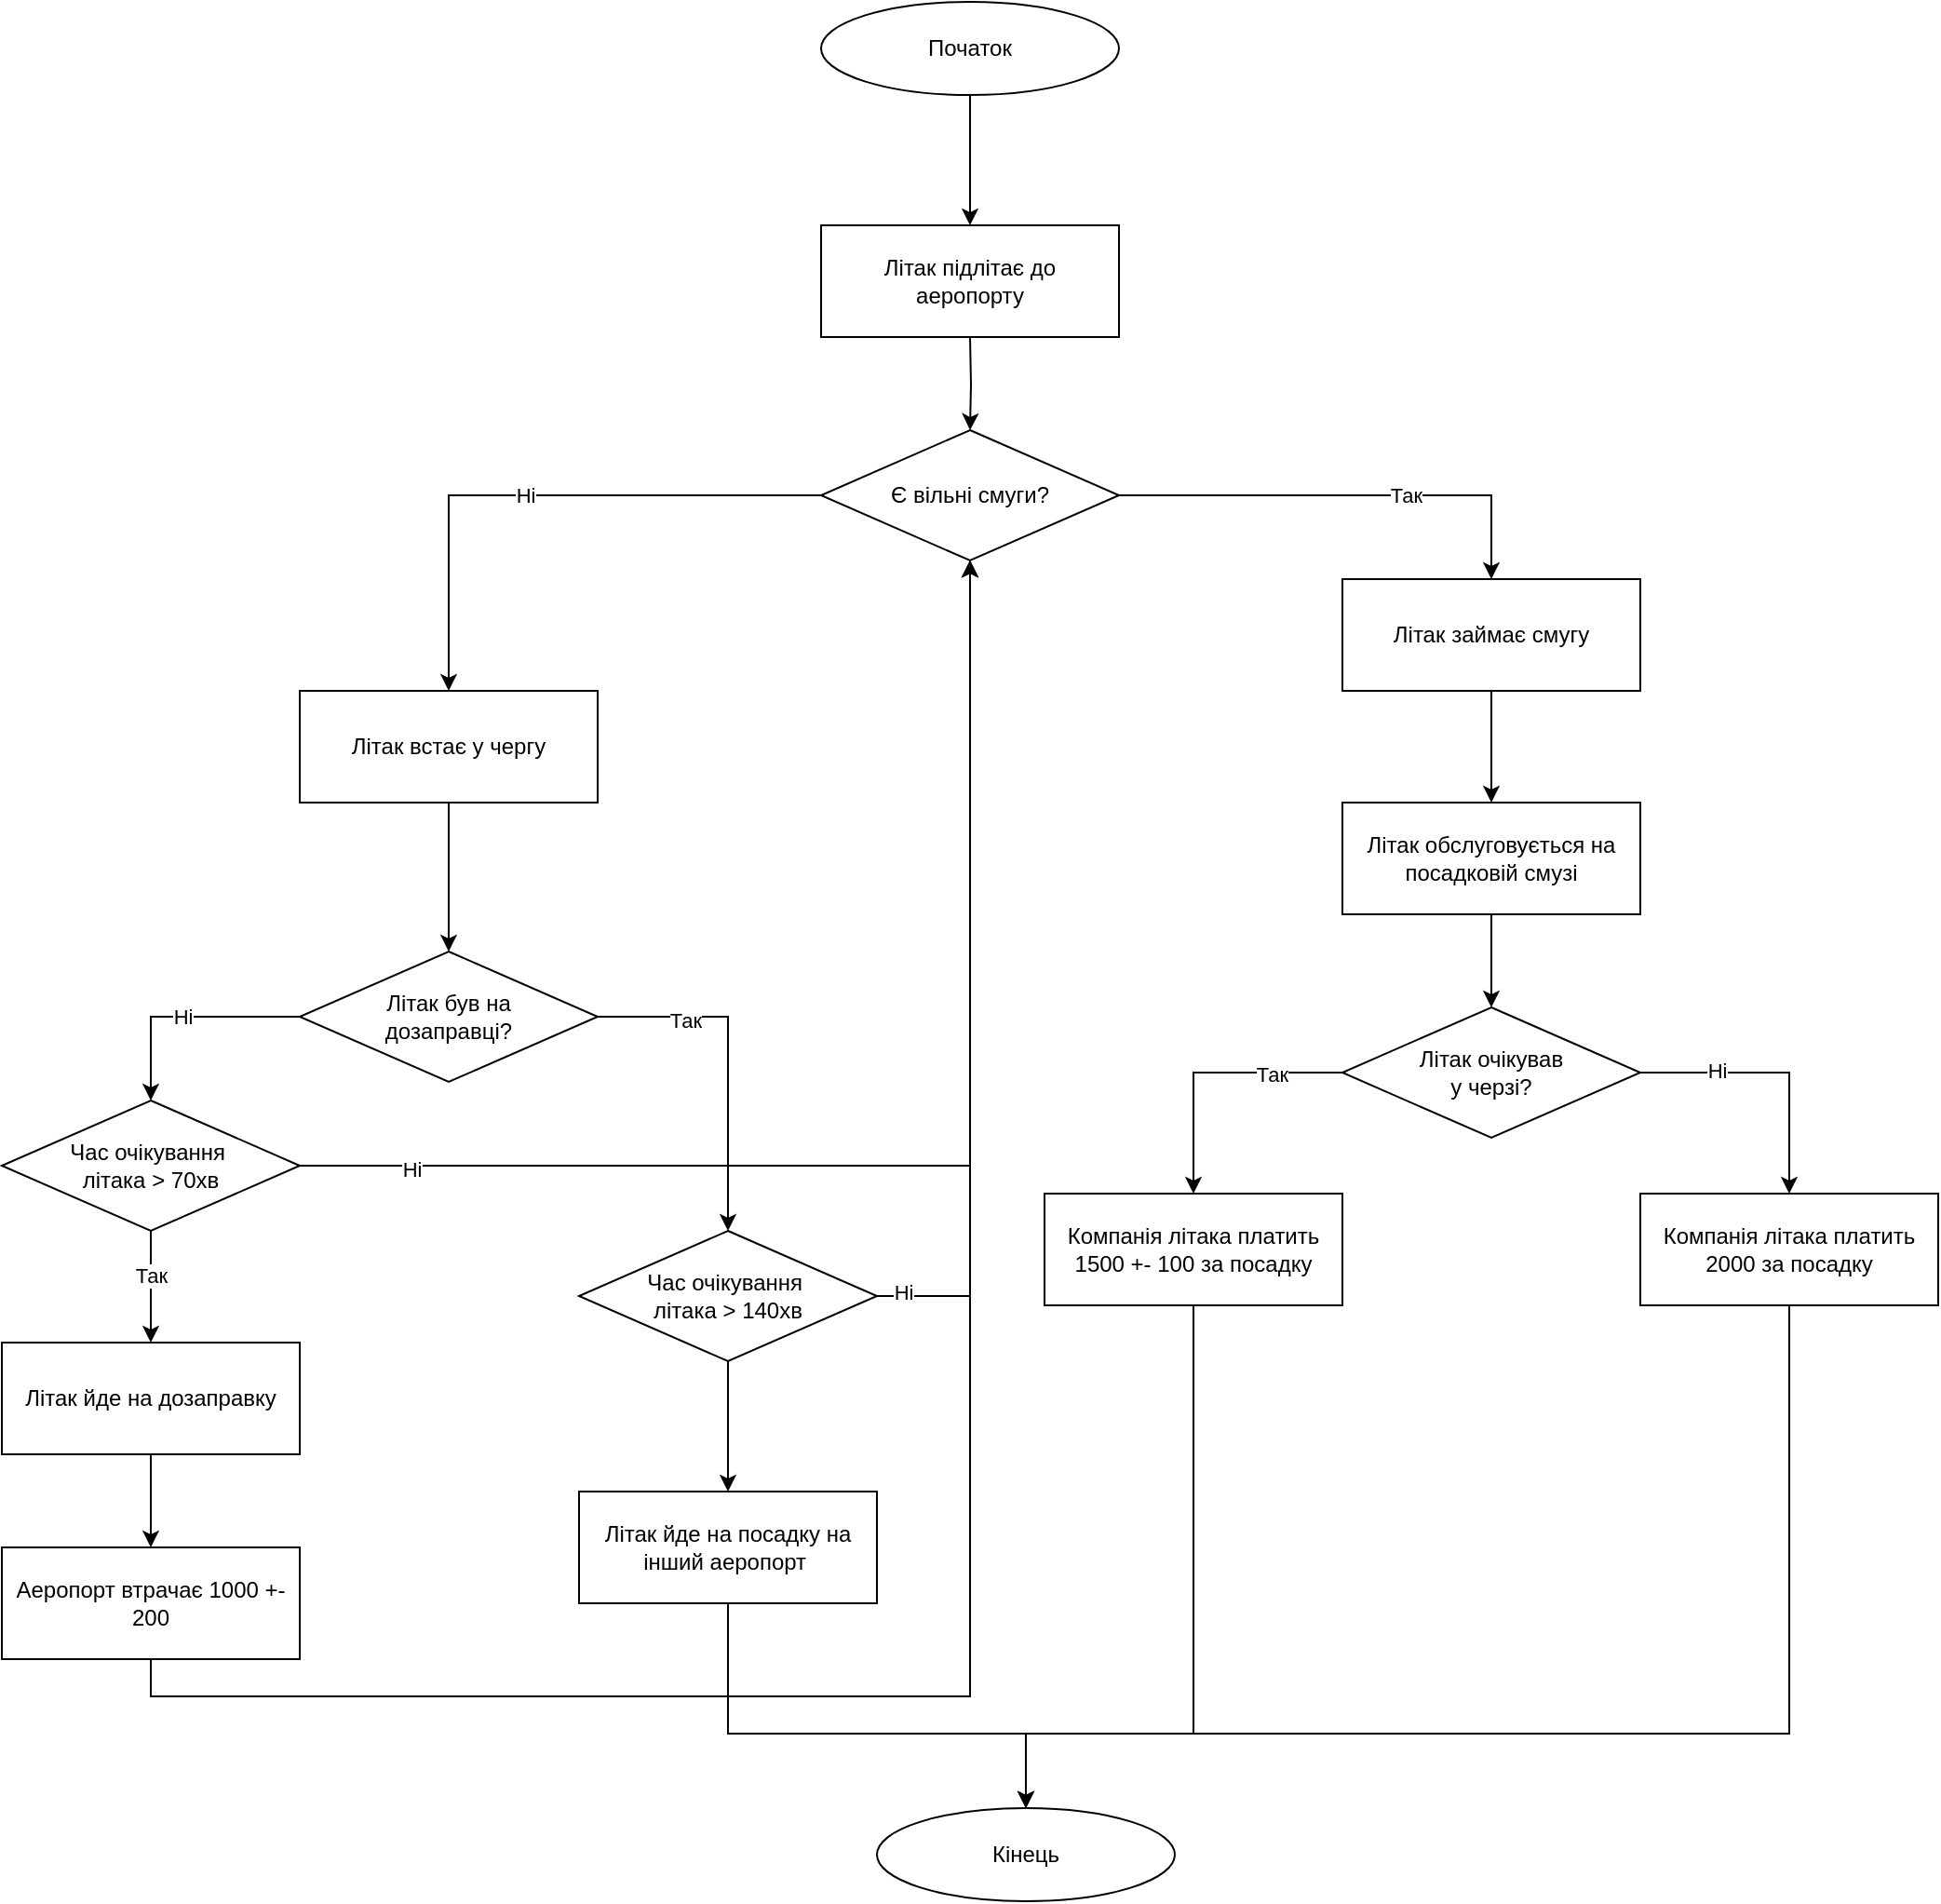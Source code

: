 <mxfile version="24.7.17">
  <diagram name="Страница — 1" id="E65EOJoz5677E7be3JpQ">
    <mxGraphModel dx="2336" dy="796" grid="1" gridSize="10" guides="1" tooltips="1" connect="1" arrows="1" fold="1" page="1" pageScale="1" pageWidth="827" pageHeight="1169" math="0" shadow="0">
      <root>
        <mxCell id="0" />
        <mxCell id="1" parent="0" />
        <mxCell id="QdlKe-RexnLaaCbiWvur-1" value="" style="rounded=0;whiteSpace=wrap;html=1;" vertex="1" parent="1">
          <mxGeometry x="280" y="230" width="160" height="60" as="geometry" />
        </mxCell>
        <mxCell id="QdlKe-RexnLaaCbiWvur-7" style="edgeStyle=orthogonalEdgeStyle;rounded=0;orthogonalLoop=1;jettySize=auto;html=1;entryX=0.5;entryY=0;entryDx=0;entryDy=0;" edge="1" parent="1" target="QdlKe-RexnLaaCbiWvur-6">
          <mxGeometry relative="1" as="geometry">
            <mxPoint x="360" y="290" as="sourcePoint" />
          </mxGeometry>
        </mxCell>
        <mxCell id="QdlKe-RexnLaaCbiWvur-2" value="Літак підлітає до аеропорту" style="text;html=1;align=center;verticalAlign=middle;whiteSpace=wrap;rounded=0;" vertex="1" parent="1">
          <mxGeometry x="290" y="245" width="140" height="30" as="geometry" />
        </mxCell>
        <mxCell id="QdlKe-RexnLaaCbiWvur-4" style="edgeStyle=orthogonalEdgeStyle;rounded=0;orthogonalLoop=1;jettySize=auto;html=1;entryX=0.5;entryY=0;entryDx=0;entryDy=0;" edge="1" parent="1" source="QdlKe-RexnLaaCbiWvur-3" target="QdlKe-RexnLaaCbiWvur-1">
          <mxGeometry relative="1" as="geometry" />
        </mxCell>
        <mxCell id="QdlKe-RexnLaaCbiWvur-3" value="Початок" style="ellipse;whiteSpace=wrap;html=1;" vertex="1" parent="1">
          <mxGeometry x="280" y="110" width="160" height="50" as="geometry" />
        </mxCell>
        <mxCell id="QdlKe-RexnLaaCbiWvur-9" style="edgeStyle=orthogonalEdgeStyle;rounded=0;orthogonalLoop=1;jettySize=auto;html=1;entryX=0.5;entryY=0;entryDx=0;entryDy=0;" edge="1" parent="1" source="QdlKe-RexnLaaCbiWvur-6" target="QdlKe-RexnLaaCbiWvur-11">
          <mxGeometry relative="1" as="geometry">
            <mxPoint x="160" y="460" as="targetPoint" />
          </mxGeometry>
        </mxCell>
        <mxCell id="QdlKe-RexnLaaCbiWvur-72" value="Так" style="edgeLabel;html=1;align=center;verticalAlign=middle;resizable=0;points=[];" vertex="1" connectable="0" parent="QdlKe-RexnLaaCbiWvur-9">
          <mxGeometry x="0.257" relative="1" as="geometry">
            <mxPoint as="offset" />
          </mxGeometry>
        </mxCell>
        <mxCell id="QdlKe-RexnLaaCbiWvur-16" style="edgeStyle=orthogonalEdgeStyle;rounded=0;orthogonalLoop=1;jettySize=auto;html=1;entryX=0.5;entryY=0;entryDx=0;entryDy=0;" edge="1" parent="1" source="QdlKe-RexnLaaCbiWvur-6" target="QdlKe-RexnLaaCbiWvur-18">
          <mxGeometry relative="1" as="geometry">
            <mxPoint x="160" y="480" as="targetPoint" />
          </mxGeometry>
        </mxCell>
        <mxCell id="QdlKe-RexnLaaCbiWvur-73" value="Ні" style="edgeLabel;html=1;align=center;verticalAlign=middle;resizable=0;points=[];" vertex="1" connectable="0" parent="QdlKe-RexnLaaCbiWvur-16">
          <mxGeometry x="0.043" relative="1" as="geometry">
            <mxPoint as="offset" />
          </mxGeometry>
        </mxCell>
        <mxCell id="QdlKe-RexnLaaCbiWvur-6" value="Є вільні смуги?" style="rhombus;whiteSpace=wrap;html=1;" vertex="1" parent="1">
          <mxGeometry x="280" y="340" width="160" height="70" as="geometry" />
        </mxCell>
        <mxCell id="QdlKe-RexnLaaCbiWvur-14" style="edgeStyle=orthogonalEdgeStyle;rounded=0;orthogonalLoop=1;jettySize=auto;html=1;entryX=0.5;entryY=0;entryDx=0;entryDy=0;" edge="1" parent="1" source="QdlKe-RexnLaaCbiWvur-11" target="QdlKe-RexnLaaCbiWvur-13">
          <mxGeometry relative="1" as="geometry" />
        </mxCell>
        <mxCell id="QdlKe-RexnLaaCbiWvur-11" value="Літак займає смугу" style="rounded=0;whiteSpace=wrap;html=1;" vertex="1" parent="1">
          <mxGeometry x="560" y="420" width="160" height="60" as="geometry" />
        </mxCell>
        <mxCell id="QdlKe-RexnLaaCbiWvur-15" style="edgeStyle=orthogonalEdgeStyle;rounded=0;orthogonalLoop=1;jettySize=auto;html=1;entryX=0.5;entryY=0;entryDx=0;entryDy=0;" edge="1" parent="1" source="QdlKe-RexnLaaCbiWvur-13" target="QdlKe-RexnLaaCbiWvur-29">
          <mxGeometry relative="1" as="geometry">
            <mxPoint x="640" y="660.0" as="targetPoint" />
          </mxGeometry>
        </mxCell>
        <mxCell id="QdlKe-RexnLaaCbiWvur-13" value="Літак обслуговується на посадковій смузі" style="rounded=0;whiteSpace=wrap;html=1;" vertex="1" parent="1">
          <mxGeometry x="560" y="540" width="160" height="60" as="geometry" />
        </mxCell>
        <mxCell id="QdlKe-RexnLaaCbiWvur-22" style="edgeStyle=orthogonalEdgeStyle;rounded=0;orthogonalLoop=1;jettySize=auto;html=1;entryX=0.5;entryY=0;entryDx=0;entryDy=0;" edge="1" parent="1" source="QdlKe-RexnLaaCbiWvur-18" target="QdlKe-RexnLaaCbiWvur-43">
          <mxGeometry relative="1" as="geometry">
            <mxPoint x="80" y="620" as="targetPoint" />
          </mxGeometry>
        </mxCell>
        <mxCell id="QdlKe-RexnLaaCbiWvur-18" value="Літак встає у чергу" style="rounded=0;whiteSpace=wrap;html=1;" vertex="1" parent="1">
          <mxGeometry y="480" width="160" height="60" as="geometry" />
        </mxCell>
        <mxCell id="QdlKe-RexnLaaCbiWvur-25" style="edgeStyle=orthogonalEdgeStyle;rounded=0;orthogonalLoop=1;jettySize=auto;html=1;entryX=0.5;entryY=0;entryDx=0;entryDy=0;" edge="1" parent="1" source="QdlKe-RexnLaaCbiWvur-23" target="QdlKe-RexnLaaCbiWvur-27">
          <mxGeometry relative="1" as="geometry">
            <mxPoint x="-80" y="830" as="targetPoint" />
          </mxGeometry>
        </mxCell>
        <mxCell id="QdlKe-RexnLaaCbiWvur-66" value="Так" style="edgeLabel;html=1;align=center;verticalAlign=middle;resizable=0;points=[];" vertex="1" connectable="0" parent="QdlKe-RexnLaaCbiWvur-25">
          <mxGeometry x="-0.194" relative="1" as="geometry">
            <mxPoint as="offset" />
          </mxGeometry>
        </mxCell>
        <mxCell id="QdlKe-RexnLaaCbiWvur-62" style="edgeStyle=orthogonalEdgeStyle;rounded=0;orthogonalLoop=1;jettySize=auto;html=1;entryX=0.5;entryY=1;entryDx=0;entryDy=0;" edge="1" parent="1" source="QdlKe-RexnLaaCbiWvur-23" target="QdlKe-RexnLaaCbiWvur-6">
          <mxGeometry relative="1" as="geometry" />
        </mxCell>
        <mxCell id="QdlKe-RexnLaaCbiWvur-63" value="Ні" style="edgeLabel;html=1;align=center;verticalAlign=middle;resizable=0;points=[];" vertex="1" connectable="0" parent="QdlKe-RexnLaaCbiWvur-62">
          <mxGeometry x="-0.826" y="-2" relative="1" as="geometry">
            <mxPoint as="offset" />
          </mxGeometry>
        </mxCell>
        <mxCell id="QdlKe-RexnLaaCbiWvur-23" value="Час очікування&amp;nbsp;&lt;div&gt;літака &amp;gt; 70хв&lt;/div&gt;" style="rhombus;whiteSpace=wrap;html=1;" vertex="1" parent="1">
          <mxGeometry x="-160" y="700" width="160" height="70" as="geometry" />
        </mxCell>
        <mxCell id="QdlKe-RexnLaaCbiWvur-41" style="edgeStyle=orthogonalEdgeStyle;rounded=0;orthogonalLoop=1;jettySize=auto;html=1;entryX=0.5;entryY=0;entryDx=0;entryDy=0;" edge="1" parent="1" source="QdlKe-RexnLaaCbiWvur-27" target="QdlKe-RexnLaaCbiWvur-28">
          <mxGeometry relative="1" as="geometry" />
        </mxCell>
        <mxCell id="QdlKe-RexnLaaCbiWvur-27" value="Літак йде на дозаправку" style="rounded=0;whiteSpace=wrap;html=1;" vertex="1" parent="1">
          <mxGeometry x="-160" y="830" width="160" height="60" as="geometry" />
        </mxCell>
        <mxCell id="QdlKe-RexnLaaCbiWvur-28" value="Аеропорт втрачає 1000 +- 200" style="rounded=0;whiteSpace=wrap;html=1;" vertex="1" parent="1">
          <mxGeometry x="-160" y="940" width="160" height="60" as="geometry" />
        </mxCell>
        <mxCell id="QdlKe-RexnLaaCbiWvur-36" style="edgeStyle=orthogonalEdgeStyle;rounded=0;orthogonalLoop=1;jettySize=auto;html=1;entryX=0.5;entryY=0;entryDx=0;entryDy=0;" edge="1" parent="1" source="QdlKe-RexnLaaCbiWvur-29" target="QdlKe-RexnLaaCbiWvur-35">
          <mxGeometry relative="1" as="geometry">
            <Array as="points">
              <mxPoint x="800" y="685" />
            </Array>
          </mxGeometry>
        </mxCell>
        <mxCell id="QdlKe-RexnLaaCbiWvur-71" value="Ні" style="edgeLabel;html=1;align=center;verticalAlign=middle;resizable=0;points=[];" vertex="1" connectable="0" parent="QdlKe-RexnLaaCbiWvur-36">
          <mxGeometry x="-0.434" y="1" relative="1" as="geometry">
            <mxPoint as="offset" />
          </mxGeometry>
        </mxCell>
        <mxCell id="QdlKe-RexnLaaCbiWvur-38" style="edgeStyle=orthogonalEdgeStyle;rounded=0;orthogonalLoop=1;jettySize=auto;html=1;entryX=0.5;entryY=0;entryDx=0;entryDy=0;" edge="1" parent="1" source="QdlKe-RexnLaaCbiWvur-29" target="QdlKe-RexnLaaCbiWvur-34">
          <mxGeometry relative="1" as="geometry">
            <Array as="points">
              <mxPoint x="480" y="685" />
            </Array>
          </mxGeometry>
        </mxCell>
        <mxCell id="QdlKe-RexnLaaCbiWvur-70" value="Так" style="edgeLabel;html=1;align=center;verticalAlign=middle;resizable=0;points=[];" vertex="1" connectable="0" parent="QdlKe-RexnLaaCbiWvur-38">
          <mxGeometry x="-0.476" y="1" relative="1" as="geometry">
            <mxPoint as="offset" />
          </mxGeometry>
        </mxCell>
        <mxCell id="QdlKe-RexnLaaCbiWvur-29" value="Літак очікував&lt;br&gt;у черзі?" style="rhombus;whiteSpace=wrap;html=1;" vertex="1" parent="1">
          <mxGeometry x="560" y="650" width="160" height="70" as="geometry" />
        </mxCell>
        <mxCell id="QdlKe-RexnLaaCbiWvur-48" style="edgeStyle=orthogonalEdgeStyle;rounded=0;orthogonalLoop=1;jettySize=auto;html=1;entryX=0.5;entryY=0;entryDx=0;entryDy=0;" edge="1" parent="1" source="QdlKe-RexnLaaCbiWvur-34" target="QdlKe-RexnLaaCbiWvur-40">
          <mxGeometry relative="1" as="geometry">
            <Array as="points">
              <mxPoint x="480" y="1040" />
              <mxPoint x="390" y="1040" />
            </Array>
          </mxGeometry>
        </mxCell>
        <mxCell id="QdlKe-RexnLaaCbiWvur-34" value="Компанія літака платить 1500 +- 100 за посадку" style="rounded=0;whiteSpace=wrap;html=1;" vertex="1" parent="1">
          <mxGeometry x="400" y="750" width="160" height="60" as="geometry" />
        </mxCell>
        <mxCell id="QdlKe-RexnLaaCbiWvur-49" style="edgeStyle=orthogonalEdgeStyle;rounded=0;orthogonalLoop=1;jettySize=auto;html=1;entryX=0.5;entryY=0;entryDx=0;entryDy=0;" edge="1" parent="1" source="QdlKe-RexnLaaCbiWvur-35" target="QdlKe-RexnLaaCbiWvur-40">
          <mxGeometry relative="1" as="geometry">
            <Array as="points">
              <mxPoint x="800" y="1040" />
              <mxPoint x="390" y="1040" />
            </Array>
          </mxGeometry>
        </mxCell>
        <mxCell id="QdlKe-RexnLaaCbiWvur-35" value="Компанія літака платить 2000 за посадку" style="rounded=0;whiteSpace=wrap;html=1;" vertex="1" parent="1">
          <mxGeometry x="720" y="750" width="160" height="60" as="geometry" />
        </mxCell>
        <mxCell id="QdlKe-RexnLaaCbiWvur-40" value="Кінець" style="ellipse;whiteSpace=wrap;html=1;" vertex="1" parent="1">
          <mxGeometry x="310" y="1080" width="160" height="50" as="geometry" />
        </mxCell>
        <mxCell id="QdlKe-RexnLaaCbiWvur-44" style="edgeStyle=orthogonalEdgeStyle;rounded=0;orthogonalLoop=1;jettySize=auto;html=1;entryX=0.5;entryY=0;entryDx=0;entryDy=0;" edge="1" parent="1" source="QdlKe-RexnLaaCbiWvur-43" target="QdlKe-RexnLaaCbiWvur-23">
          <mxGeometry relative="1" as="geometry">
            <Array as="points">
              <mxPoint x="-80" y="655" />
            </Array>
          </mxGeometry>
        </mxCell>
        <mxCell id="QdlKe-RexnLaaCbiWvur-64" value="Ні" style="edgeLabel;html=1;align=center;verticalAlign=middle;resizable=0;points=[];" vertex="1" connectable="0" parent="QdlKe-RexnLaaCbiWvur-44">
          <mxGeometry x="0.005" relative="1" as="geometry">
            <mxPoint as="offset" />
          </mxGeometry>
        </mxCell>
        <mxCell id="QdlKe-RexnLaaCbiWvur-54" style="edgeStyle=orthogonalEdgeStyle;rounded=0;orthogonalLoop=1;jettySize=auto;html=1;entryX=0.5;entryY=0;entryDx=0;entryDy=0;" edge="1" parent="1" source="QdlKe-RexnLaaCbiWvur-43" target="QdlKe-RexnLaaCbiWvur-56">
          <mxGeometry relative="1" as="geometry">
            <mxPoint x="230" y="720.0" as="targetPoint" />
            <Array as="points">
              <mxPoint x="230" y="655" />
            </Array>
          </mxGeometry>
        </mxCell>
        <mxCell id="QdlKe-RexnLaaCbiWvur-65" value="Так" style="edgeLabel;html=1;align=center;verticalAlign=middle;resizable=0;points=[];" vertex="1" connectable="0" parent="QdlKe-RexnLaaCbiWvur-54">
          <mxGeometry x="-0.499" y="-2" relative="1" as="geometry">
            <mxPoint as="offset" />
          </mxGeometry>
        </mxCell>
        <mxCell id="QdlKe-RexnLaaCbiWvur-43" value="Літак був на &lt;br&gt;дозаправці?" style="rhombus;whiteSpace=wrap;html=1;" vertex="1" parent="1">
          <mxGeometry y="620" width="160" height="70" as="geometry" />
        </mxCell>
        <mxCell id="QdlKe-RexnLaaCbiWvur-46" value="" style="endArrow=classic;html=1;rounded=0;" edge="1" parent="1">
          <mxGeometry width="50" height="50" relative="1" as="geometry">
            <mxPoint x="-80" y="1000" as="sourcePoint" />
            <mxPoint x="360" y="410" as="targetPoint" />
            <Array as="points">
              <mxPoint x="-80" y="1020" />
              <mxPoint x="360" y="1020" />
            </Array>
          </mxGeometry>
        </mxCell>
        <mxCell id="QdlKe-RexnLaaCbiWvur-57" style="edgeStyle=orthogonalEdgeStyle;rounded=0;orthogonalLoop=1;jettySize=auto;html=1;entryX=0.5;entryY=0;entryDx=0;entryDy=0;" edge="1" parent="1" source="QdlKe-RexnLaaCbiWvur-56" target="QdlKe-RexnLaaCbiWvur-59">
          <mxGeometry relative="1" as="geometry">
            <mxPoint x="230" y="810" as="targetPoint" />
          </mxGeometry>
        </mxCell>
        <mxCell id="QdlKe-RexnLaaCbiWvur-68" style="edgeStyle=orthogonalEdgeStyle;rounded=0;orthogonalLoop=1;jettySize=auto;html=1;entryX=0.5;entryY=1;entryDx=0;entryDy=0;" edge="1" parent="1" source="QdlKe-RexnLaaCbiWvur-56" target="QdlKe-RexnLaaCbiWvur-6">
          <mxGeometry relative="1" as="geometry">
            <Array as="points">
              <mxPoint x="360" y="805" />
            </Array>
          </mxGeometry>
        </mxCell>
        <mxCell id="QdlKe-RexnLaaCbiWvur-69" value="Ні" style="edgeLabel;html=1;align=center;verticalAlign=middle;resizable=0;points=[];" vertex="1" connectable="0" parent="QdlKe-RexnLaaCbiWvur-68">
          <mxGeometry x="-0.94" y="2" relative="1" as="geometry">
            <mxPoint as="offset" />
          </mxGeometry>
        </mxCell>
        <mxCell id="QdlKe-RexnLaaCbiWvur-56" value="Час очікування&amp;nbsp;&lt;div&gt;літака &amp;gt; 140хв&lt;/div&gt;" style="rhombus;whiteSpace=wrap;html=1;" vertex="1" parent="1">
          <mxGeometry x="150" y="770" width="160" height="70" as="geometry" />
        </mxCell>
        <mxCell id="QdlKe-RexnLaaCbiWvur-60" style="edgeStyle=orthogonalEdgeStyle;rounded=0;orthogonalLoop=1;jettySize=auto;html=1;entryX=0.5;entryY=0;entryDx=0;entryDy=0;" edge="1" parent="1" source="QdlKe-RexnLaaCbiWvur-59" target="QdlKe-RexnLaaCbiWvur-40">
          <mxGeometry relative="1" as="geometry">
            <Array as="points">
              <mxPoint x="230" y="1040" />
              <mxPoint x="390" y="1040" />
            </Array>
          </mxGeometry>
        </mxCell>
        <mxCell id="QdlKe-RexnLaaCbiWvur-59" value="Літак йде на посадку на інший аеропорт&amp;nbsp;" style="rounded=0;whiteSpace=wrap;html=1;" vertex="1" parent="1">
          <mxGeometry x="150" y="910" width="160" height="60" as="geometry" />
        </mxCell>
      </root>
    </mxGraphModel>
  </diagram>
</mxfile>
